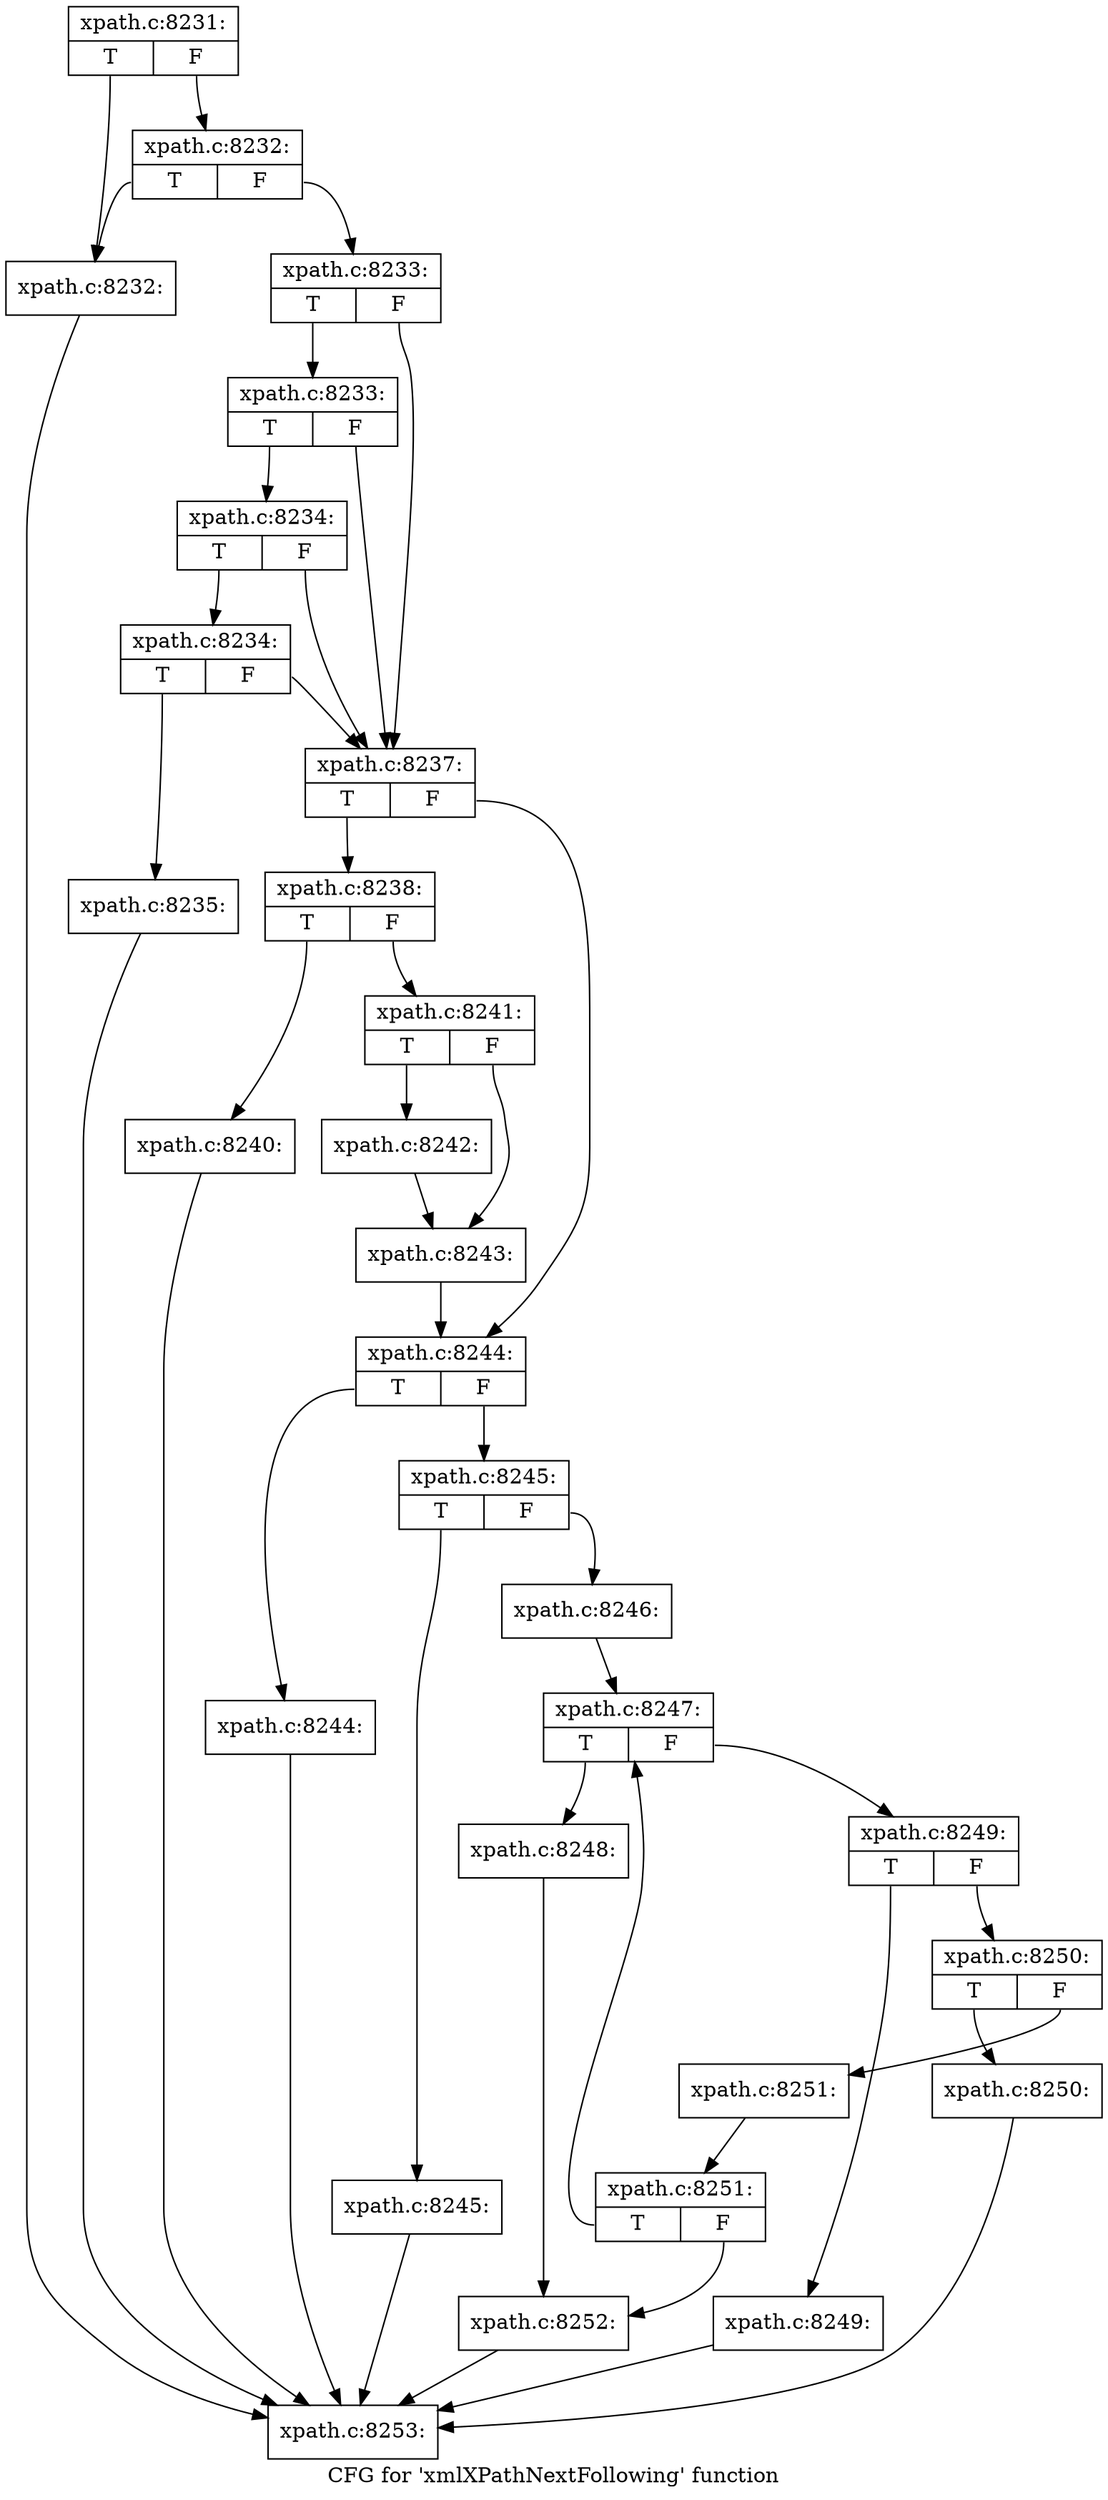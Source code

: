 digraph "CFG for 'xmlXPathNextFollowing' function" {
	label="CFG for 'xmlXPathNextFollowing' function";

	Node0x49eb900 [shape=record,label="{xpath.c:8231:|{<s0>T|<s1>F}}"];
	Node0x49eb900:s0 -> Node0x49e7540;
	Node0x49eb900:s1 -> Node0x49e75e0;
	Node0x49e75e0 [shape=record,label="{xpath.c:8232:|{<s0>T|<s1>F}}"];
	Node0x49e75e0:s0 -> Node0x49e7540;
	Node0x49e75e0:s1 -> Node0x49e7590;
	Node0x49e7540 [shape=record,label="{xpath.c:8232:}"];
	Node0x49e7540 -> Node0x49e7220;
	Node0x49e7590 [shape=record,label="{xpath.c:8233:|{<s0>T|<s1>F}}"];
	Node0x49e7590:s0 -> Node0x49ecb70;
	Node0x49e7590:s1 -> Node0x49eca20;
	Node0x49ecb70 [shape=record,label="{xpath.c:8233:|{<s0>T|<s1>F}}"];
	Node0x49ecb70:s0 -> Node0x49ecaf0;
	Node0x49ecb70:s1 -> Node0x49eca20;
	Node0x49ecaf0 [shape=record,label="{xpath.c:8234:|{<s0>T|<s1>F}}"];
	Node0x49ecaf0:s0 -> Node0x49eca70;
	Node0x49ecaf0:s1 -> Node0x49eca20;
	Node0x49eca70 [shape=record,label="{xpath.c:8234:|{<s0>T|<s1>F}}"];
	Node0x49eca70:s0 -> Node0x49ec9d0;
	Node0x49eca70:s1 -> Node0x49eca20;
	Node0x49ec9d0 [shape=record,label="{xpath.c:8235:}"];
	Node0x49ec9d0 -> Node0x49e7220;
	Node0x49eca20 [shape=record,label="{xpath.c:8237:|{<s0>T|<s1>F}}"];
	Node0x49eca20:s0 -> Node0x49edb80;
	Node0x49eca20:s1 -> Node0x49edbd0;
	Node0x49edb80 [shape=record,label="{xpath.c:8238:|{<s0>T|<s1>F}}"];
	Node0x49edb80:s0 -> Node0x49ee300;
	Node0x49edb80:s1 -> Node0x49ee350;
	Node0x49ee300 [shape=record,label="{xpath.c:8240:}"];
	Node0x49ee300 -> Node0x49e7220;
	Node0x49ee350 [shape=record,label="{xpath.c:8241:|{<s0>T|<s1>F}}"];
	Node0x49ee350:s0 -> Node0x49ee8e0;
	Node0x49ee350:s1 -> Node0x49ee930;
	Node0x49ee8e0 [shape=record,label="{xpath.c:8242:}"];
	Node0x49ee8e0 -> Node0x49ee930;
	Node0x49ee930 [shape=record,label="{xpath.c:8243:}"];
	Node0x49ee930 -> Node0x49edbd0;
	Node0x49edbd0 [shape=record,label="{xpath.c:8244:|{<s0>T|<s1>F}}"];
	Node0x49edbd0:s0 -> Node0x49ef170;
	Node0x49edbd0:s1 -> Node0x49ef1c0;
	Node0x49ef170 [shape=record,label="{xpath.c:8244:}"];
	Node0x49ef170 -> Node0x49e7220;
	Node0x49ef1c0 [shape=record,label="{xpath.c:8245:|{<s0>T|<s1>F}}"];
	Node0x49ef1c0:s0 -> Node0x49ef620;
	Node0x49ef1c0:s1 -> Node0x49ef670;
	Node0x49ef620 [shape=record,label="{xpath.c:8245:}"];
	Node0x49ef620 -> Node0x49e7220;
	Node0x49ef670 [shape=record,label="{xpath.c:8246:}"];
	Node0x49ef670 -> Node0x49efdf0;
	Node0x49efdf0 [shape=record,label="{xpath.c:8247:|{<s0>T|<s1>F}}"];
	Node0x49efdf0:s0 -> Node0x4658ec0;
	Node0x49efdf0:s1 -> Node0x4658f10;
	Node0x4658ec0 [shape=record,label="{xpath.c:8248:}"];
	Node0x4658ec0 -> Node0x49efd50;
	Node0x4658f10 [shape=record,label="{xpath.c:8249:|{<s0>T|<s1>F}}"];
	Node0x4658f10:s0 -> Node0x46592c0;
	Node0x4658f10:s1 -> Node0x4659310;
	Node0x46592c0 [shape=record,label="{xpath.c:8249:}"];
	Node0x46592c0 -> Node0x49e7220;
	Node0x4659310 [shape=record,label="{xpath.c:8250:|{<s0>T|<s1>F}}"];
	Node0x4659310:s0 -> Node0x4659ac0;
	Node0x4659310:s1 -> Node0x4659b10;
	Node0x4659ac0 [shape=record,label="{xpath.c:8250:}"];
	Node0x4659ac0 -> Node0x49e7220;
	Node0x4659b10 [shape=record,label="{xpath.c:8251:}"];
	Node0x4659b10 -> Node0x49efda0;
	Node0x49efda0 [shape=record,label="{xpath.c:8251:|{<s0>T|<s1>F}}"];
	Node0x49efda0:s0 -> Node0x49efdf0;
	Node0x49efda0:s1 -> Node0x49efd50;
	Node0x49efd50 [shape=record,label="{xpath.c:8252:}"];
	Node0x49efd50 -> Node0x49e7220;
	Node0x49e7220 [shape=record,label="{xpath.c:8253:}"];
}
